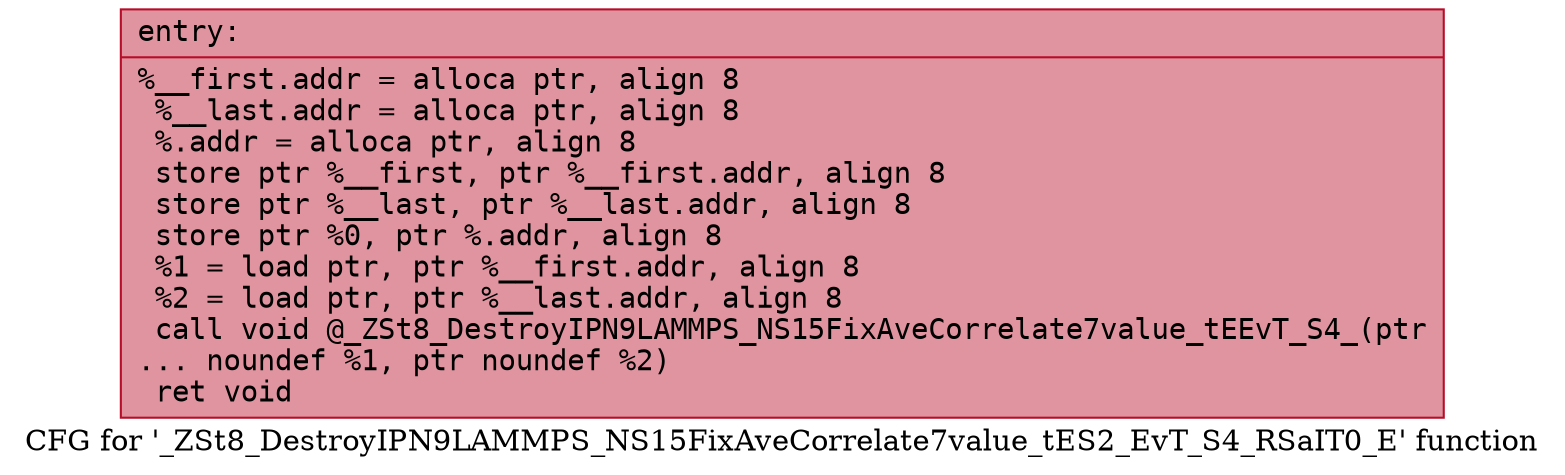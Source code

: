 digraph "CFG for '_ZSt8_DestroyIPN9LAMMPS_NS15FixAveCorrelate7value_tES2_EvT_S4_RSaIT0_E' function" {
	label="CFG for '_ZSt8_DestroyIPN9LAMMPS_NS15FixAveCorrelate7value_tES2_EvT_S4_RSaIT0_E' function";

	Node0x55703aa45ab0 [shape=record,color="#b70d28ff", style=filled, fillcolor="#b70d2870" fontname="Courier",label="{entry:\l|  %__first.addr = alloca ptr, align 8\l  %__last.addr = alloca ptr, align 8\l  %.addr = alloca ptr, align 8\l  store ptr %__first, ptr %__first.addr, align 8\l  store ptr %__last, ptr %__last.addr, align 8\l  store ptr %0, ptr %.addr, align 8\l  %1 = load ptr, ptr %__first.addr, align 8\l  %2 = load ptr, ptr %__last.addr, align 8\l  call void @_ZSt8_DestroyIPN9LAMMPS_NS15FixAveCorrelate7value_tEEvT_S4_(ptr\l... noundef %1, ptr noundef %2)\l  ret void\l}"];
}
